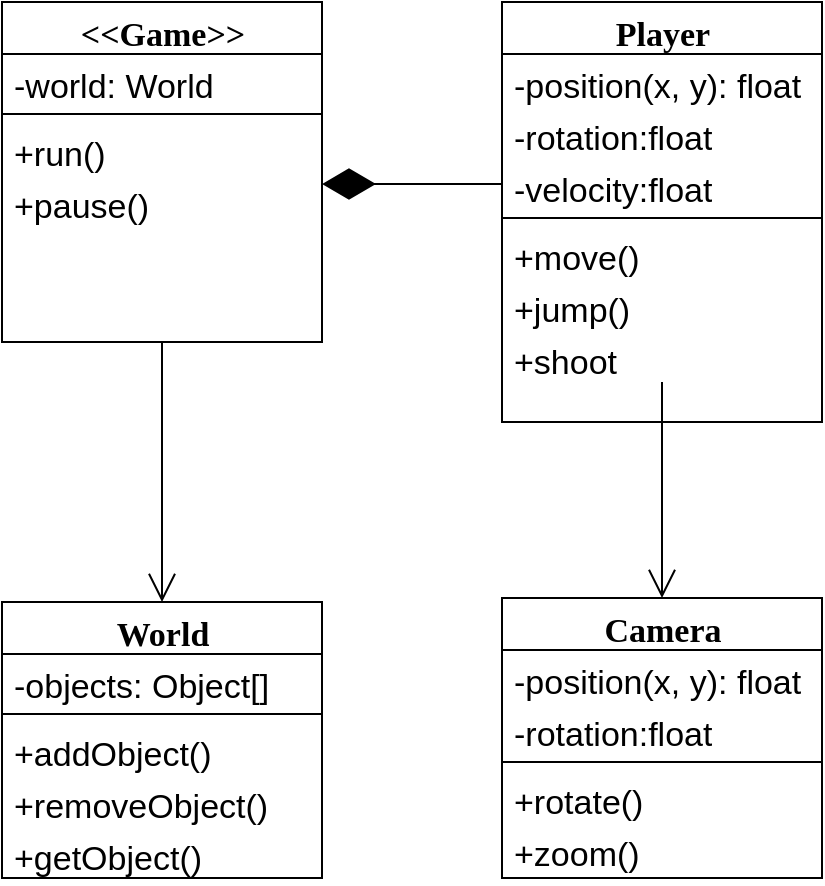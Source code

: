 <mxfile version="21.0.10" type="onedrive"><diagram name="Page-1" id="9f46799a-70d6-7492-0946-bef42562c5a5"><mxGraphModel grid="1" page="1" gridSize="10" guides="1" tooltips="1" connect="1" arrows="1" fold="1" pageScale="1" pageWidth="1100" pageHeight="850" background="none" math="0" shadow="0"><root><mxCell id="0"/><mxCell id="1" parent="0"/><mxCell id="78961159f06e98e8-17" value="&amp;lt;&amp;lt;Game&amp;gt;&amp;gt;" style="swimlane;html=1;fontStyle=1;align=center;verticalAlign=top;childLayout=stackLayout;horizontal=1;startSize=26;horizontalStack=0;resizeParent=1;resizeLast=0;collapsible=1;marginBottom=0;swimlaneFillColor=#ffffff;rounded=0;shadow=0;comic=0;labelBackgroundColor=none;strokeWidth=1;fillColor=none;fontFamily=Verdana;fontSize=17;" vertex="1" parent="1"><mxGeometry x="90" y="60" width="160" height="170" as="geometry"/></mxCell><mxCell id="78961159f06e98e8-21" value="-world: World" style="text;html=1;strokeColor=none;fillColor=none;align=left;verticalAlign=top;spacingLeft=4;spacingRight=4;whiteSpace=wrap;overflow=hidden;rotatable=0;points=[[0,0.5],[1,0.5]];portConstraint=eastwest;fontSize=17;" vertex="1" parent="78961159f06e98e8-17"><mxGeometry y="26" width="160" height="26" as="geometry"/></mxCell><mxCell id="78961159f06e98e8-19" value="" style="line;html=1;strokeWidth=1;fillColor=none;align=left;verticalAlign=middle;spacingTop=-1;spacingLeft=3;spacingRight=3;rotatable=0;labelPosition=right;points=[];portConstraint=eastwest;fontSize=17;" vertex="1" parent="78961159f06e98e8-17"><mxGeometry y="52" width="160" height="8" as="geometry"/></mxCell><mxCell id="78961159f06e98e8-20" value="+run()" style="text;html=1;strokeColor=none;fillColor=none;align=left;verticalAlign=top;spacingLeft=4;spacingRight=4;whiteSpace=wrap;overflow=hidden;rotatable=0;points=[[0,0.5],[1,0.5]];portConstraint=eastwest;fontSize=17;" vertex="1" parent="78961159f06e98e8-17"><mxGeometry y="60" width="160" height="26" as="geometry"/></mxCell><mxCell id="78961159f06e98e8-27" value="+pause()" style="text;html=1;strokeColor=none;fillColor=none;align=left;verticalAlign=top;spacingLeft=4;spacingRight=4;whiteSpace=wrap;overflow=hidden;rotatable=0;points=[[0,0.5],[1,0.5]];portConstraint=eastwest;fontSize=17;" vertex="1" parent="78961159f06e98e8-17"><mxGeometry y="86" width="160" height="26" as="geometry"/></mxCell><mxCell id="78961159f06e98e8-30" value="Player" style="swimlane;html=1;fontStyle=1;align=center;verticalAlign=top;childLayout=stackLayout;horizontal=1;startSize=26;horizontalStack=0;resizeParent=1;resizeLast=0;collapsible=1;marginBottom=0;swimlaneFillColor=#ffffff;rounded=0;shadow=0;comic=0;labelBackgroundColor=none;strokeWidth=1;fillColor=none;fontFamily=Verdana;fontSize=17;" vertex="1" parent="1"><mxGeometry x="340" y="60" width="160" height="210" as="geometry"/></mxCell><mxCell id="78961159f06e98e8-31" value="-position(x, y): float" style="text;html=1;strokeColor=none;fillColor=none;align=left;verticalAlign=top;spacingLeft=4;spacingRight=4;whiteSpace=wrap;overflow=hidden;rotatable=0;points=[[0,0.5],[1,0.5]];portConstraint=eastwest;fontSize=17;" vertex="1" parent="78961159f06e98e8-30"><mxGeometry y="26" width="160" height="26" as="geometry"/></mxCell><mxCell id="78961159f06e98e8-32" value="-rotation:float" style="text;html=1;strokeColor=none;fillColor=none;align=left;verticalAlign=top;spacingLeft=4;spacingRight=4;whiteSpace=wrap;overflow=hidden;rotatable=0;points=[[0,0.5],[1,0.5]];portConstraint=eastwest;fontSize=17;" vertex="1" parent="78961159f06e98e8-30"><mxGeometry y="52" width="160" height="26" as="geometry"/></mxCell><mxCell id="78961159f06e98e8-33" value="-velocity:float" style="text;html=1;strokeColor=none;fillColor=none;align=left;verticalAlign=top;spacingLeft=4;spacingRight=4;whiteSpace=wrap;overflow=hidden;rotatable=0;points=[[0,0.5],[1,0.5]];portConstraint=eastwest;fontSize=17;" vertex="1" parent="78961159f06e98e8-30"><mxGeometry y="78" width="160" height="26" as="geometry"/></mxCell><mxCell id="78961159f06e98e8-38" value="" style="line;html=1;strokeWidth=1;fillColor=none;align=left;verticalAlign=middle;spacingTop=-1;spacingLeft=3;spacingRight=3;rotatable=0;labelPosition=right;points=[];portConstraint=eastwest;fontSize=17;" vertex="1" parent="78961159f06e98e8-30"><mxGeometry y="104" width="160" height="8" as="geometry"/></mxCell><mxCell id="78961159f06e98e8-39" value="+move()" style="text;html=1;strokeColor=none;fillColor=none;align=left;verticalAlign=top;spacingLeft=4;spacingRight=4;whiteSpace=wrap;overflow=hidden;rotatable=0;points=[[0,0.5],[1,0.5]];portConstraint=eastwest;fontSize=17;" vertex="1" parent="78961159f06e98e8-30"><mxGeometry y="112" width="160" height="26" as="geometry"/></mxCell><mxCell id="78961159f06e98e8-40" value="+jump()" style="text;html=1;strokeColor=none;fillColor=none;align=left;verticalAlign=top;spacingLeft=4;spacingRight=4;whiteSpace=wrap;overflow=hidden;rotatable=0;points=[[0,0.5],[1,0.5]];portConstraint=eastwest;fontSize=17;" vertex="1" parent="78961159f06e98e8-30"><mxGeometry y="138" width="160" height="26" as="geometry"/></mxCell><mxCell id="78961159f06e98e8-42" value="+shoot" style="text;html=1;strokeColor=none;fillColor=none;align=left;verticalAlign=top;spacingLeft=4;spacingRight=4;whiteSpace=wrap;overflow=hidden;rotatable=0;points=[[0,0.5],[1,0.5]];portConstraint=eastwest;fontSize=17;" vertex="1" parent="78961159f06e98e8-30"><mxGeometry y="164" width="160" height="26" as="geometry"/></mxCell><mxCell id="78961159f06e98e8-56" value="World" style="swimlane;html=1;fontStyle=1;align=center;verticalAlign=top;childLayout=stackLayout;horizontal=1;startSize=26;horizontalStack=0;resizeParent=1;resizeLast=0;collapsible=1;marginBottom=0;swimlaneFillColor=#ffffff;rounded=0;shadow=0;comic=0;labelBackgroundColor=none;strokeWidth=1;fillColor=none;fontFamily=Verdana;fontSize=17;" vertex="1" parent="1"><mxGeometry x="90" y="360" width="160" height="138" as="geometry"/></mxCell><mxCell id="78961159f06e98e8-59" value="-objects: Object[]" style="text;html=1;strokeColor=none;fillColor=none;align=left;verticalAlign=top;spacingLeft=4;spacingRight=4;whiteSpace=wrap;overflow=hidden;rotatable=0;points=[[0,0.5],[1,0.5]];portConstraint=eastwest;fontSize=17;" vertex="1" parent="78961159f06e98e8-56"><mxGeometry y="26" width="160" height="26" as="geometry"/></mxCell><mxCell id="78961159f06e98e8-64" value="" style="line;html=1;strokeWidth=1;fillColor=none;align=left;verticalAlign=middle;spacingTop=-1;spacingLeft=3;spacingRight=3;rotatable=0;labelPosition=right;points=[];portConstraint=eastwest;fontSize=17;" vertex="1" parent="78961159f06e98e8-56"><mxGeometry y="52" width="160" height="8" as="geometry"/></mxCell><mxCell id="78961159f06e98e8-65" value="+addObject()" style="text;html=1;strokeColor=none;fillColor=none;align=left;verticalAlign=top;spacingLeft=4;spacingRight=4;whiteSpace=wrap;overflow=hidden;rotatable=0;points=[[0,0.5],[1,0.5]];portConstraint=eastwest;fontSize=17;" vertex="1" parent="78961159f06e98e8-56"><mxGeometry y="60" width="160" height="26" as="geometry"/></mxCell><mxCell id="78961159f06e98e8-66" value="+removeObject()" style="text;html=1;strokeColor=none;fillColor=none;align=left;verticalAlign=top;spacingLeft=4;spacingRight=4;whiteSpace=wrap;overflow=hidden;rotatable=0;points=[[0,0.5],[1,0.5]];portConstraint=eastwest;fontSize=17;" vertex="1" parent="78961159f06e98e8-56"><mxGeometry y="86" width="160" height="26" as="geometry"/></mxCell><mxCell id="78961159f06e98e8-68" value="+getObject()" style="text;html=1;strokeColor=none;fillColor=none;align=left;verticalAlign=top;spacingLeft=4;spacingRight=4;whiteSpace=wrap;overflow=hidden;rotatable=0;points=[[0,0.5],[1,0.5]];portConstraint=eastwest;fontSize=17;" vertex="1" parent="78961159f06e98e8-56"><mxGeometry y="112" width="160" height="26" as="geometry"/></mxCell><mxCell id="78961159f06e98e8-69" value="Camera" style="swimlane;html=1;fontStyle=1;align=center;verticalAlign=top;childLayout=stackLayout;horizontal=1;startSize=26;horizontalStack=0;resizeParent=1;resizeLast=0;collapsible=1;marginBottom=0;swimlaneFillColor=#ffffff;rounded=0;shadow=0;comic=0;labelBackgroundColor=none;strokeWidth=1;fillColor=none;fontFamily=Verdana;fontSize=17;" vertex="1" parent="1"><mxGeometry x="340" y="358" width="160" height="140" as="geometry"/></mxCell><mxCell id="78961159f06e98e8-70" value="-position(x, y): float" style="text;html=1;strokeColor=none;fillColor=none;align=left;verticalAlign=top;spacingLeft=4;spacingRight=4;whiteSpace=wrap;overflow=hidden;rotatable=0;points=[[0,0.5],[1,0.5]];portConstraint=eastwest;fontSize=17;" vertex="1" parent="78961159f06e98e8-69"><mxGeometry y="26" width="160" height="26" as="geometry"/></mxCell><mxCell id="78961159f06e98e8-71" value="-rotation:float" style="text;html=1;strokeColor=none;fillColor=none;align=left;verticalAlign=top;spacingLeft=4;spacingRight=4;whiteSpace=wrap;overflow=hidden;rotatable=0;points=[[0,0.5],[1,0.5]];portConstraint=eastwest;fontSize=17;" vertex="1" parent="78961159f06e98e8-69"><mxGeometry y="52" width="160" height="26" as="geometry"/></mxCell><mxCell id="78961159f06e98e8-77" value="" style="line;html=1;strokeWidth=1;fillColor=none;align=left;verticalAlign=middle;spacingTop=-1;spacingLeft=3;spacingRight=3;rotatable=0;labelPosition=right;points=[];portConstraint=eastwest;fontSize=17;" vertex="1" parent="78961159f06e98e8-69"><mxGeometry y="78" width="160" height="8" as="geometry"/></mxCell><mxCell id="78961159f06e98e8-78" value="+rotate()" style="text;html=1;strokeColor=none;fillColor=none;align=left;verticalAlign=top;spacingLeft=4;spacingRight=4;whiteSpace=wrap;overflow=hidden;rotatable=0;points=[[0,0.5],[1,0.5]];portConstraint=eastwest;fontSize=17;" vertex="1" parent="78961159f06e98e8-69"><mxGeometry y="86" width="160" height="26" as="geometry"/></mxCell><mxCell id="78961159f06e98e8-79" value="+zoom()" style="text;html=1;strokeColor=none;fillColor=none;align=left;verticalAlign=top;spacingLeft=4;spacingRight=4;whiteSpace=wrap;overflow=hidden;rotatable=0;points=[[0,0.5],[1,0.5]];portConstraint=eastwest;fontSize=17;" vertex="1" parent="78961159f06e98e8-69"><mxGeometry y="112" width="160" height="26" as="geometry"/></mxCell><mxCell id="tfdsMN1NejmQDMOHsZLk-5" value="" style="endArrow=open;endFill=1;endSize=12;html=1;rounded=0;exitX=0.5;exitY=1;exitDx=0;exitDy=0;entryX=0.5;entryY=0;entryDx=0;entryDy=0;fontSize=17;" edge="1" parent="1" source="78961159f06e98e8-17" target="78961159f06e98e8-56"><mxGeometry width="160" relative="1" as="geometry"><mxPoint x="410" y="430" as="sourcePoint"/><mxPoint x="570" y="430" as="targetPoint"/></mxGeometry></mxCell><mxCell id="tfdsMN1NejmQDMOHsZLk-6" value="" style="endArrow=diamondThin;endFill=1;endSize=24;html=1;rounded=0;fontSize=17;exitX=0;exitY=0.5;exitDx=0;exitDy=0;" edge="1" parent="1" source="78961159f06e98e8-33"><mxGeometry width="160" relative="1" as="geometry"><mxPoint x="340" y="171" as="sourcePoint"/><mxPoint x="250" y="151" as="targetPoint"/></mxGeometry></mxCell><mxCell id="tfdsMN1NejmQDMOHsZLk-8" value="" style="endArrow=open;endFill=1;endSize=12;html=1;rounded=0;entryX=0.5;entryY=0;entryDx=0;entryDy=0;fontSize=17;" edge="1" parent="1" source="78961159f06e98e8-42" target="78961159f06e98e8-69"><mxGeometry width="160" relative="1" as="geometry"><mxPoint x="490" y="300" as="sourcePoint"/><mxPoint x="450" y="330" as="targetPoint"/></mxGeometry></mxCell></root></mxGraphModel></diagram></mxfile>